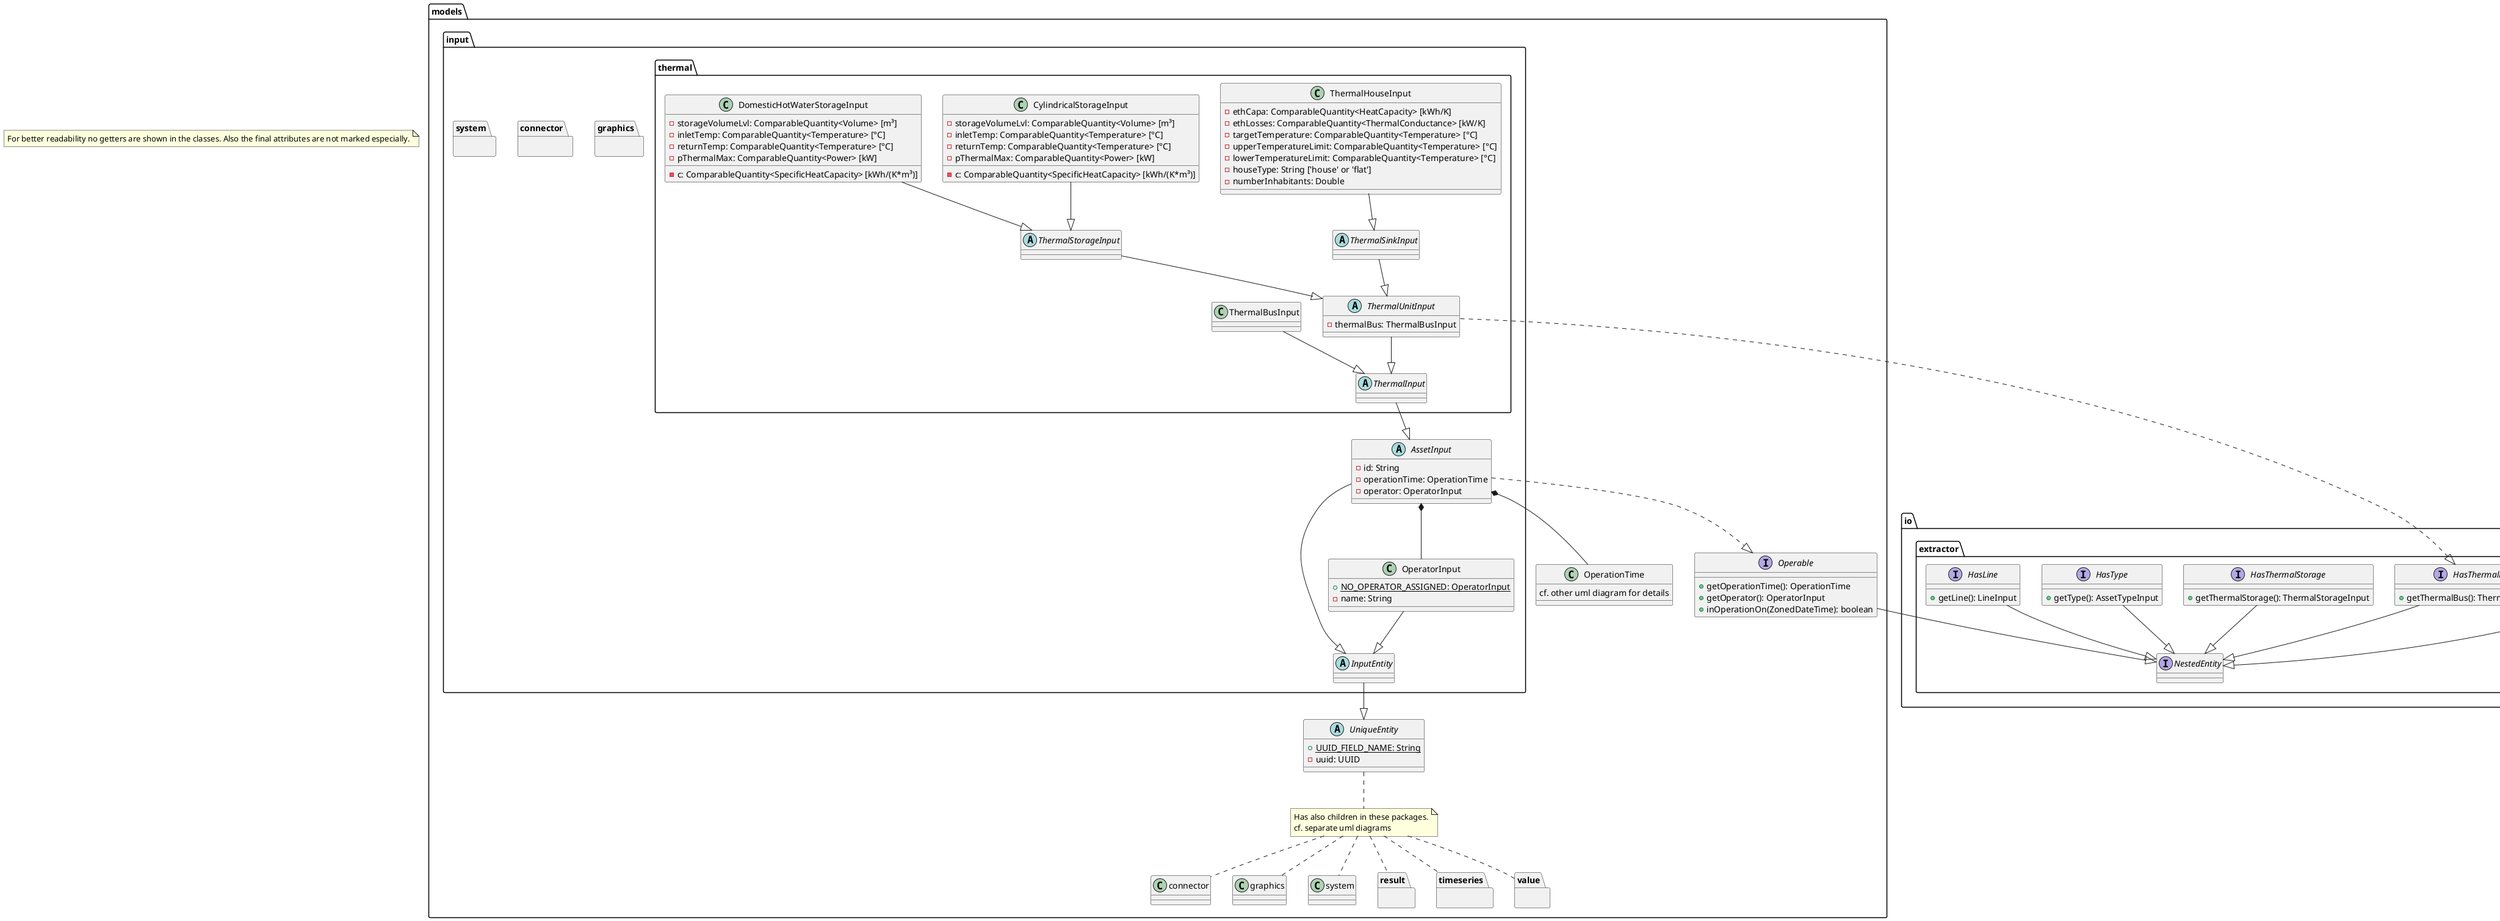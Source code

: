 @startuml
note "For better readability no getters are shown in the classes. Also the final attributes are not marked especially." as generalNote

package io.extractor {
    interface NestedEntity

    interface HasNodes {
        + allNodes(): List<NodeInput>
    }
    HasNodes --|> NestedEntity

    interface HasThermalBus {
        + getThermalBus(): ThermalBusInput
    }
    HasThermalBus --|> NestedEntity

    interface HasThermalStorage {
        + getThermalStorage(): ThermalStorageInput
    }
    HasThermalStorage --|> NestedEntity

    interface HasType {
        + getType(): AssetTypeInput
    }
    HasType --|> NestedEntity

    interface HasLine {
        + getLine(): LineInput
    }
    HasLine --|> NestedEntity
}

package models {
    abstract class UniqueEntity {
        + {static} UUID_FIELD_NAME: String
        - uuid: UUID
    }

    class OperationTime {
        cf. other uml diagram for details
    }

    interface Operable {
        + getOperationTime(): OperationTime
        + getOperator(): OperatorInput
        + inOperationOn(ZonedDateTime): boolean
    }
    Operable --|> NestedEntity

    package result {}
    package timeseries {}
    package value {}
    note "Has also children in these packages.\ncf. separate uml diagrams" as childNote
    UniqueEntity .. childNote
    childNote .. result
    childNote .. timeseries
    childNote .. value
    childNote .. connector
    childNote .. graphics
    childNote .. system

    package input {
        abstract class InputEntity
        InputEntity --|> UniqueEntity

        class OperatorInput {
            + {static} NO_OPERATOR_ASSIGNED: OperatorInput
            - name: String
        }
        OperatorInput --|> InputEntity

        package graphics {}

        abstract class AssetInput {
            - id: String
            - operationTime: OperationTime
            - operator: OperatorInput
        }
        AssetInput --|> InputEntity
        AssetInput ..|> Operable
        AssetInput *-- OperationTime
        AssetInput *-- OperatorInput

        package connector {}

        package system {}

        package thermal {
            abstract class ThermalInput
            ThermalInput --|> AssetInput

            class ThermalBusInput
            ThermalBusInput --|> ThermalInput

            abstract class ThermalUnitInput {
                - thermalBus: ThermalBusInput
            }
            ThermalUnitInput --|> ThermalInput
            ThermalUnitInput ..|> HasThermalBus

            abstract class ThermalSinkInput
            ThermalSinkInput --|> ThermalUnitInput

            class ThermalHouseInput {
                - ethCapa: ComparableQuantity<HeatCapacity> [kWh/K]
                - ethLosses: ComparableQuantity<ThermalConductance> [kW/K]
                - targetTemperature: ComparableQuantity<Temperature> [°C]
                - upperTemperatureLimit: ComparableQuantity<Temperature> [°C]
                - lowerTemperatureLimit: ComparableQuantity<Temperature> [°C]
                - houseType: String ['house' or 'flat']
                - numberInhabitants: Double
            }
            ThermalHouseInput --|> ThermalSinkInput

            abstract class ThermalStorageInput
            ThermalStorageInput --|> ThermalUnitInput

            class CylindricalStorageInput {
                - storageVolumeLvl: ComparableQuantity<Volume> [m³]
                - inletTemp: ComparableQuantity<Temperature> [°C]
                - returnTemp: ComparableQuantity<Temperature> [°C]
                - c: ComparableQuantity<SpecificHeatCapacity> [kWh/(K*m³)]
                - pThermalMax: ComparableQuantity<Power> [kW]
            }
            CylindricalStorageInput --|> ThermalStorageInput

            class DomesticHotWaterStorageInput {
                            - storageVolumeLvl: ComparableQuantity<Volume> [m³]
                            - inletTemp: ComparableQuantity<Temperature> [°C]
                            - returnTemp: ComparableQuantity<Temperature> [°C]
                            - c: ComparableQuantity<SpecificHeatCapacity> [kWh/(K*m³)]
                            - pThermalMax: ComparableQuantity<Power> [kW]
                        }
                        DomesticHotWaterStorageInput --|> ThermalStorageInput
        }
    }
}

@enduml